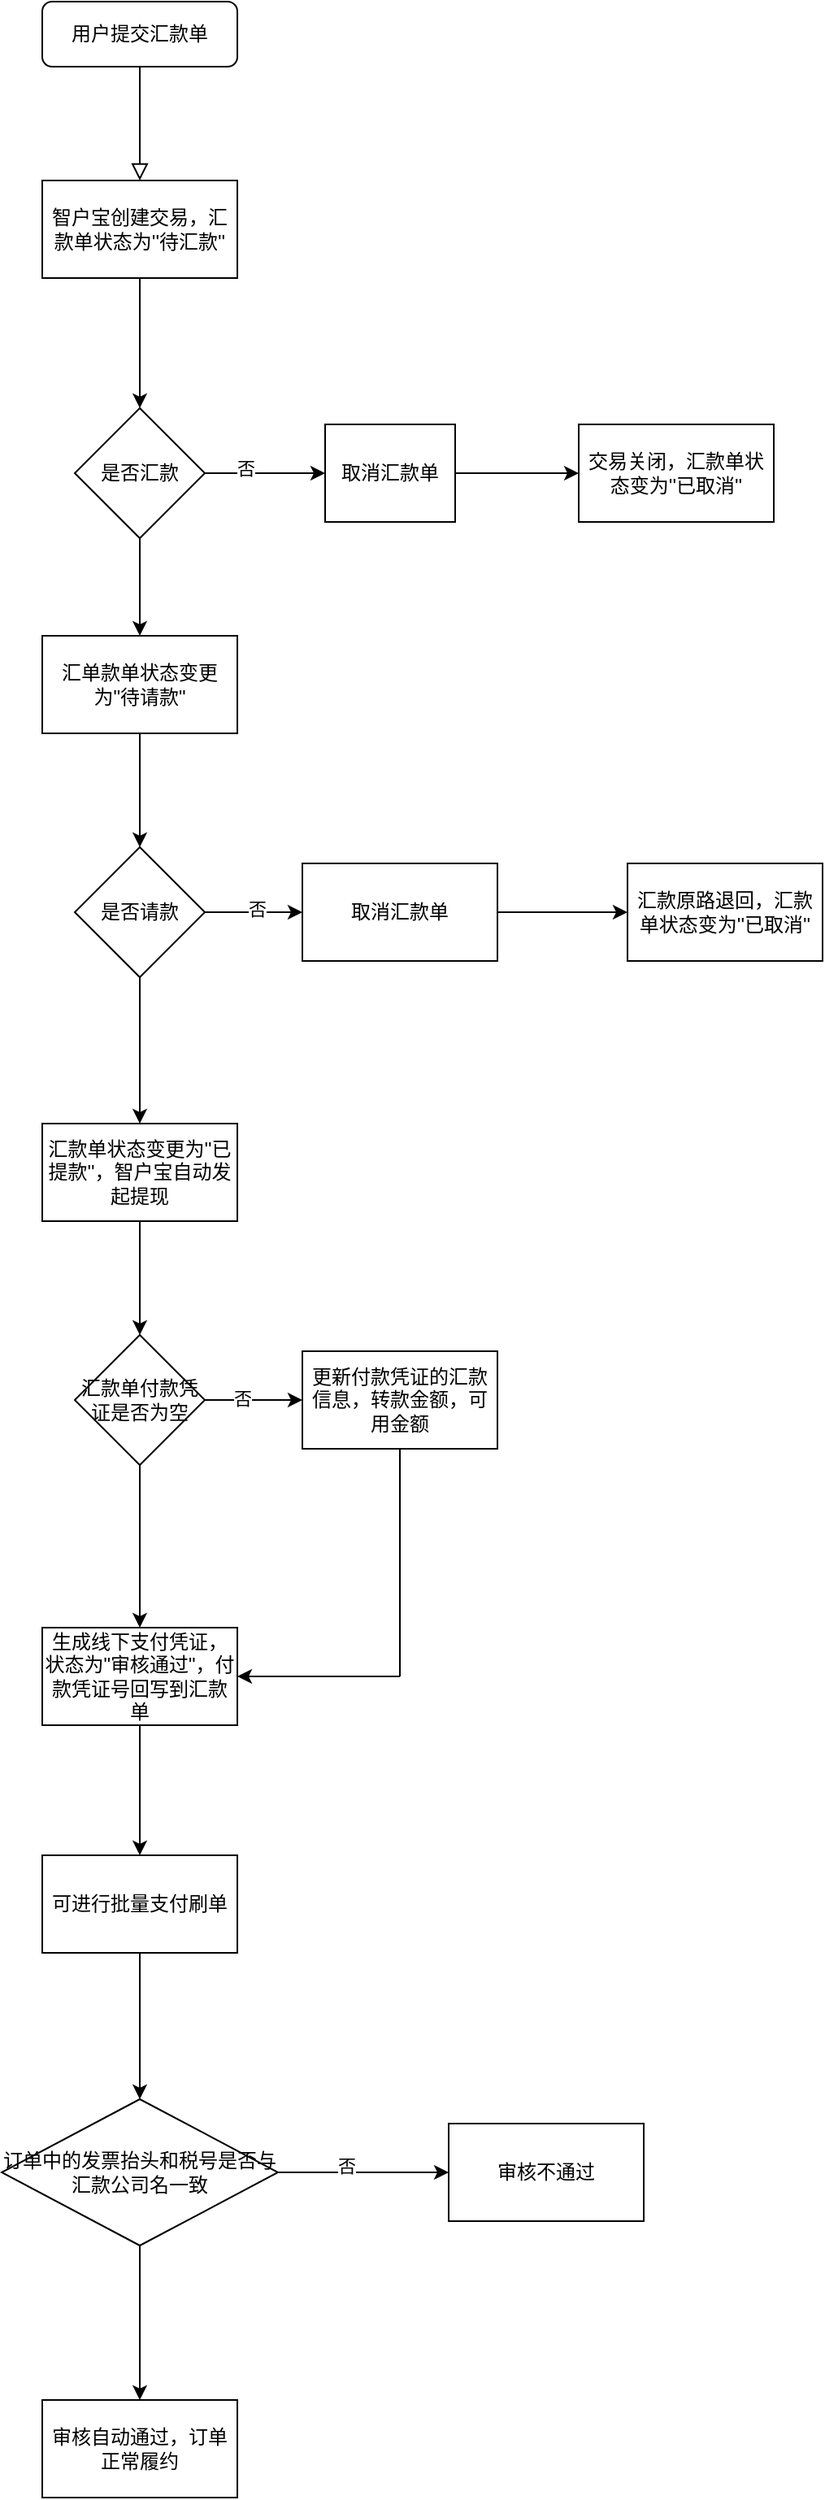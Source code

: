 <mxfile version="20.6.0" type="github">
  <diagram id="C5RBs43oDa-KdzZeNtuy" name="Page-1">
    <mxGraphModel dx="815" dy="542" grid="1" gridSize="10" guides="1" tooltips="1" connect="1" arrows="1" fold="1" page="1" pageScale="1" pageWidth="827" pageHeight="1169" math="0" shadow="0">
      <root>
        <mxCell id="WIyWlLk6GJQsqaUBKTNV-0" />
        <mxCell id="WIyWlLk6GJQsqaUBKTNV-1" parent="WIyWlLk6GJQsqaUBKTNV-0" />
        <mxCell id="WIyWlLk6GJQsqaUBKTNV-2" value="" style="rounded=0;html=1;jettySize=auto;orthogonalLoop=1;fontSize=11;endArrow=block;endFill=0;endSize=8;strokeWidth=1;shadow=0;labelBackgroundColor=none;edgeStyle=orthogonalEdgeStyle;" parent="WIyWlLk6GJQsqaUBKTNV-1" source="WIyWlLk6GJQsqaUBKTNV-3" edge="1">
          <mxGeometry relative="1" as="geometry">
            <mxPoint x="220" y="170" as="targetPoint" />
          </mxGeometry>
        </mxCell>
        <mxCell id="WIyWlLk6GJQsqaUBKTNV-3" value="用户提交汇款单" style="rounded=1;whiteSpace=wrap;html=1;fontSize=12;glass=0;strokeWidth=1;shadow=0;" parent="WIyWlLk6GJQsqaUBKTNV-1" vertex="1">
          <mxGeometry x="160" y="60" width="120" height="40" as="geometry" />
        </mxCell>
        <mxCell id="jxHOd6wvDyINd-V9LC7c-0" value="智户宝创建交易，汇款单状态为&#39;&#39;待汇款&#39;&#39;" style="rounded=0;whiteSpace=wrap;html=1;" parent="WIyWlLk6GJQsqaUBKTNV-1" vertex="1">
          <mxGeometry x="160" y="170" width="120" height="60" as="geometry" />
        </mxCell>
        <mxCell id="jxHOd6wvDyINd-V9LC7c-4" value="" style="edgeStyle=orthogonalEdgeStyle;rounded=0;orthogonalLoop=1;jettySize=auto;html=1;exitX=0.5;exitY=1;exitDx=0;exitDy=0;" parent="WIyWlLk6GJQsqaUBKTNV-1" source="jxHOd6wvDyINd-V9LC7c-6" target="jxHOd6wvDyINd-V9LC7c-3" edge="1">
          <mxGeometry relative="1" as="geometry">
            <mxPoint x="220" y="555" as="sourcePoint" />
          </mxGeometry>
        </mxCell>
        <mxCell id="jxHOd6wvDyINd-V9LC7c-16" value="" style="edgeStyle=orthogonalEdgeStyle;rounded=0;orthogonalLoop=1;jettySize=auto;html=1;" parent="WIyWlLk6GJQsqaUBKTNV-1" source="jxHOd6wvDyINd-V9LC7c-3" target="jxHOd6wvDyINd-V9LC7c-15" edge="1">
          <mxGeometry relative="1" as="geometry" />
        </mxCell>
        <mxCell id="jxHOd6wvDyINd-V9LC7c-3" value="汇单款单状态变更为&quot;待请款&quot;" style="whiteSpace=wrap;html=1;rounded=0;" parent="WIyWlLk6GJQsqaUBKTNV-1" vertex="1">
          <mxGeometry x="160" y="450" width="120" height="60" as="geometry" />
        </mxCell>
        <mxCell id="jxHOd6wvDyINd-V9LC7c-9" value="" style="edgeStyle=orthogonalEdgeStyle;rounded=0;orthogonalLoop=1;jettySize=auto;html=1;" parent="WIyWlLk6GJQsqaUBKTNV-1" source="jxHOd6wvDyINd-V9LC7c-6" target="jxHOd6wvDyINd-V9LC7c-8" edge="1">
          <mxGeometry relative="1" as="geometry" />
        </mxCell>
        <mxCell id="jxHOd6wvDyINd-V9LC7c-10" value="否" style="edgeLabel;html=1;align=center;verticalAlign=middle;resizable=0;points=[];" parent="jxHOd6wvDyINd-V9LC7c-9" vertex="1" connectable="0">
          <mxGeometry x="-0.342" y="3" relative="1" as="geometry">
            <mxPoint as="offset" />
          </mxGeometry>
        </mxCell>
        <mxCell id="jxHOd6wvDyINd-V9LC7c-6" value="是否汇款" style="rhombus;whiteSpace=wrap;html=1;rounded=0;" parent="WIyWlLk6GJQsqaUBKTNV-1" vertex="1">
          <mxGeometry x="180" y="310" width="80" height="80" as="geometry" />
        </mxCell>
        <mxCell id="jxHOd6wvDyINd-V9LC7c-7" value="" style="endArrow=classic;html=1;rounded=0;exitX=0.5;exitY=1;exitDx=0;exitDy=0;entryX=0.5;entryY=0;entryDx=0;entryDy=0;" parent="WIyWlLk6GJQsqaUBKTNV-1" source="jxHOd6wvDyINd-V9LC7c-0" target="jxHOd6wvDyINd-V9LC7c-6" edge="1">
          <mxGeometry width="50" height="50" relative="1" as="geometry">
            <mxPoint x="390" y="370" as="sourcePoint" />
            <mxPoint x="440" y="320" as="targetPoint" />
          </mxGeometry>
        </mxCell>
        <mxCell id="jxHOd6wvDyINd-V9LC7c-12" value="" style="edgeStyle=orthogonalEdgeStyle;rounded=0;orthogonalLoop=1;jettySize=auto;html=1;" parent="WIyWlLk6GJQsqaUBKTNV-1" source="jxHOd6wvDyINd-V9LC7c-8" target="jxHOd6wvDyINd-V9LC7c-11" edge="1">
          <mxGeometry relative="1" as="geometry" />
        </mxCell>
        <mxCell id="jxHOd6wvDyINd-V9LC7c-8" value="取消汇款单" style="whiteSpace=wrap;html=1;rounded=0;" parent="WIyWlLk6GJQsqaUBKTNV-1" vertex="1">
          <mxGeometry x="334" y="320" width="80" height="60" as="geometry" />
        </mxCell>
        <mxCell id="jxHOd6wvDyINd-V9LC7c-11" value="交易关闭，汇款单状态变为&#39;&#39;已取消&#39;&#39;" style="whiteSpace=wrap;html=1;rounded=0;" parent="WIyWlLk6GJQsqaUBKTNV-1" vertex="1">
          <mxGeometry x="490" y="320" width="120" height="60" as="geometry" />
        </mxCell>
        <mxCell id="jxHOd6wvDyINd-V9LC7c-18" value="" style="edgeStyle=orthogonalEdgeStyle;rounded=0;orthogonalLoop=1;jettySize=auto;html=1;" parent="WIyWlLk6GJQsqaUBKTNV-1" source="jxHOd6wvDyINd-V9LC7c-15" target="jxHOd6wvDyINd-V9LC7c-17" edge="1">
          <mxGeometry relative="1" as="geometry" />
        </mxCell>
        <mxCell id="jxHOd6wvDyINd-V9LC7c-21" value="否" style="edgeLabel;html=1;align=center;verticalAlign=middle;resizable=0;points=[];" parent="jxHOd6wvDyINd-V9LC7c-18" vertex="1" connectable="0">
          <mxGeometry x="0.058" y="2" relative="1" as="geometry">
            <mxPoint as="offset" />
          </mxGeometry>
        </mxCell>
        <mxCell id="jxHOd6wvDyINd-V9LC7c-25" value="" style="edgeStyle=orthogonalEdgeStyle;rounded=0;orthogonalLoop=1;jettySize=auto;html=1;" parent="WIyWlLk6GJQsqaUBKTNV-1" source="jxHOd6wvDyINd-V9LC7c-15" target="jxHOd6wvDyINd-V9LC7c-24" edge="1">
          <mxGeometry relative="1" as="geometry" />
        </mxCell>
        <mxCell id="jxHOd6wvDyINd-V9LC7c-15" value="是否请款" style="rhombus;whiteSpace=wrap;html=1;rounded=0;" parent="WIyWlLk6GJQsqaUBKTNV-1" vertex="1">
          <mxGeometry x="180" y="580" width="80" height="80" as="geometry" />
        </mxCell>
        <mxCell id="jxHOd6wvDyINd-V9LC7c-23" value="" style="edgeStyle=orthogonalEdgeStyle;rounded=0;orthogonalLoop=1;jettySize=auto;html=1;" parent="WIyWlLk6GJQsqaUBKTNV-1" source="jxHOd6wvDyINd-V9LC7c-17" target="jxHOd6wvDyINd-V9LC7c-22" edge="1">
          <mxGeometry relative="1" as="geometry" />
        </mxCell>
        <mxCell id="jxHOd6wvDyINd-V9LC7c-17" value="取消汇款单" style="whiteSpace=wrap;html=1;rounded=0;" parent="WIyWlLk6GJQsqaUBKTNV-1" vertex="1">
          <mxGeometry x="320" y="590" width="120" height="60" as="geometry" />
        </mxCell>
        <mxCell id="jxHOd6wvDyINd-V9LC7c-22" value="汇款原路退回，汇款单状态变为&#39;&#39;已取消&#39;&#39;" style="whiteSpace=wrap;html=1;rounded=0;" parent="WIyWlLk6GJQsqaUBKTNV-1" vertex="1">
          <mxGeometry x="520" y="590" width="120" height="60" as="geometry" />
        </mxCell>
        <mxCell id="rYNuNte5FlujtF33tFsd-9" value="" style="edgeStyle=orthogonalEdgeStyle;rounded=0;orthogonalLoop=1;jettySize=auto;html=1;" edge="1" parent="WIyWlLk6GJQsqaUBKTNV-1" source="jxHOd6wvDyINd-V9LC7c-24" target="rYNuNte5FlujtF33tFsd-8">
          <mxGeometry relative="1" as="geometry" />
        </mxCell>
        <mxCell id="jxHOd6wvDyINd-V9LC7c-24" value="汇款单状态变更为&#39;&#39;已提款&#39;&#39;，智户宝自动发起提现" style="whiteSpace=wrap;html=1;rounded=0;" parent="WIyWlLk6GJQsqaUBKTNV-1" vertex="1">
          <mxGeometry x="160" y="750" width="120" height="60" as="geometry" />
        </mxCell>
        <mxCell id="rYNuNte5FlujtF33tFsd-1" value="" style="edgeStyle=orthogonalEdgeStyle;rounded=0;orthogonalLoop=1;jettySize=auto;html=1;" edge="1" parent="WIyWlLk6GJQsqaUBKTNV-1" source="jxHOd6wvDyINd-V9LC7c-26" target="rYNuNte5FlujtF33tFsd-0">
          <mxGeometry relative="1" as="geometry" />
        </mxCell>
        <mxCell id="jxHOd6wvDyINd-V9LC7c-26" value="生成线下支付凭证，状态为&quot;审核通过&quot;，付款凭证号回写到汇款单" style="whiteSpace=wrap;html=1;rounded=0;" parent="WIyWlLk6GJQsqaUBKTNV-1" vertex="1">
          <mxGeometry x="160" y="1060" width="120" height="60" as="geometry" />
        </mxCell>
        <mxCell id="rYNuNte5FlujtF33tFsd-3" value="" style="edgeStyle=orthogonalEdgeStyle;rounded=0;orthogonalLoop=1;jettySize=auto;html=1;" edge="1" parent="WIyWlLk6GJQsqaUBKTNV-1" source="rYNuNte5FlujtF33tFsd-0" target="rYNuNte5FlujtF33tFsd-2">
          <mxGeometry relative="1" as="geometry" />
        </mxCell>
        <mxCell id="rYNuNte5FlujtF33tFsd-0" value="可进行批量支付刷单" style="whiteSpace=wrap;html=1;rounded=0;" vertex="1" parent="WIyWlLk6GJQsqaUBKTNV-1">
          <mxGeometry x="160" y="1200" width="120" height="60" as="geometry" />
        </mxCell>
        <mxCell id="rYNuNte5FlujtF33tFsd-5" value="" style="edgeStyle=orthogonalEdgeStyle;rounded=0;orthogonalLoop=1;jettySize=auto;html=1;" edge="1" parent="WIyWlLk6GJQsqaUBKTNV-1" source="rYNuNte5FlujtF33tFsd-2" target="rYNuNte5FlujtF33tFsd-4">
          <mxGeometry relative="1" as="geometry" />
        </mxCell>
        <mxCell id="rYNuNte5FlujtF33tFsd-22" value="否" style="edgeLabel;html=1;align=center;verticalAlign=middle;resizable=0;points=[];" vertex="1" connectable="0" parent="rYNuNte5FlujtF33tFsd-5">
          <mxGeometry x="-0.205" y="4" relative="1" as="geometry">
            <mxPoint as="offset" />
          </mxGeometry>
        </mxCell>
        <mxCell id="rYNuNte5FlujtF33tFsd-7" value="" style="edgeStyle=orthogonalEdgeStyle;rounded=0;orthogonalLoop=1;jettySize=auto;html=1;" edge="1" parent="WIyWlLk6GJQsqaUBKTNV-1" source="rYNuNte5FlujtF33tFsd-2" target="rYNuNte5FlujtF33tFsd-6">
          <mxGeometry relative="1" as="geometry" />
        </mxCell>
        <mxCell id="rYNuNte5FlujtF33tFsd-2" value="订单中的发票抬头和税号是否与汇款公司名一致" style="rhombus;whiteSpace=wrap;html=1;rounded=0;" vertex="1" parent="WIyWlLk6GJQsqaUBKTNV-1">
          <mxGeometry x="135" y="1350" width="170" height="90" as="geometry" />
        </mxCell>
        <mxCell id="rYNuNte5FlujtF33tFsd-4" value="审核不通过" style="whiteSpace=wrap;html=1;rounded=0;" vertex="1" parent="WIyWlLk6GJQsqaUBKTNV-1">
          <mxGeometry x="410" y="1365" width="120" height="60" as="geometry" />
        </mxCell>
        <mxCell id="rYNuNte5FlujtF33tFsd-6" value="审核自动通过，订单正常履约" style="whiteSpace=wrap;html=1;rounded=0;" vertex="1" parent="WIyWlLk6GJQsqaUBKTNV-1">
          <mxGeometry x="160" y="1535" width="120" height="60" as="geometry" />
        </mxCell>
        <mxCell id="rYNuNte5FlujtF33tFsd-13" value="" style="edgeStyle=orthogonalEdgeStyle;rounded=0;orthogonalLoop=1;jettySize=auto;html=1;" edge="1" parent="WIyWlLk6GJQsqaUBKTNV-1" source="rYNuNte5FlujtF33tFsd-8" target="rYNuNte5FlujtF33tFsd-12">
          <mxGeometry relative="1" as="geometry" />
        </mxCell>
        <mxCell id="rYNuNte5FlujtF33tFsd-14" value="否" style="edgeLabel;html=1;align=center;verticalAlign=middle;resizable=0;points=[];" vertex="1" connectable="0" parent="rYNuNte5FlujtF33tFsd-13">
          <mxGeometry x="-0.242" y="1" relative="1" as="geometry">
            <mxPoint as="offset" />
          </mxGeometry>
        </mxCell>
        <mxCell id="rYNuNte5FlujtF33tFsd-8" value="汇款单付款凭证是否为空" style="rhombus;whiteSpace=wrap;html=1;rounded=0;" vertex="1" parent="WIyWlLk6GJQsqaUBKTNV-1">
          <mxGeometry x="180" y="880" width="80" height="80" as="geometry" />
        </mxCell>
        <mxCell id="rYNuNte5FlujtF33tFsd-10" value="" style="endArrow=classic;html=1;rounded=0;exitX=0.5;exitY=1;exitDx=0;exitDy=0;entryX=0.5;entryY=0;entryDx=0;entryDy=0;" edge="1" parent="WIyWlLk6GJQsqaUBKTNV-1" source="rYNuNte5FlujtF33tFsd-8" target="jxHOd6wvDyINd-V9LC7c-26">
          <mxGeometry width="50" height="50" relative="1" as="geometry">
            <mxPoint x="410" y="1030" as="sourcePoint" />
            <mxPoint x="460" y="980" as="targetPoint" />
          </mxGeometry>
        </mxCell>
        <mxCell id="rYNuNte5FlujtF33tFsd-12" value="更新付款凭证的汇款信息，转款金额，可用金额" style="whiteSpace=wrap;html=1;rounded=0;" vertex="1" parent="WIyWlLk6GJQsqaUBKTNV-1">
          <mxGeometry x="320" y="890" width="120" height="60" as="geometry" />
        </mxCell>
        <mxCell id="rYNuNte5FlujtF33tFsd-20" value="" style="endArrow=none;html=1;rounded=0;entryX=0.5;entryY=1;entryDx=0;entryDy=0;" edge="1" parent="WIyWlLk6GJQsqaUBKTNV-1" target="rYNuNte5FlujtF33tFsd-12">
          <mxGeometry width="50" height="50" relative="1" as="geometry">
            <mxPoint x="380" y="1090" as="sourcePoint" />
            <mxPoint x="430" y="990" as="targetPoint" />
          </mxGeometry>
        </mxCell>
        <mxCell id="rYNuNte5FlujtF33tFsd-21" value="" style="endArrow=classic;html=1;rounded=0;entryX=1;entryY=0.5;entryDx=0;entryDy=0;" edge="1" parent="WIyWlLk6GJQsqaUBKTNV-1" target="jxHOd6wvDyINd-V9LC7c-26">
          <mxGeometry width="50" height="50" relative="1" as="geometry">
            <mxPoint x="380" y="1090" as="sourcePoint" />
            <mxPoint x="440" y="990" as="targetPoint" />
          </mxGeometry>
        </mxCell>
      </root>
    </mxGraphModel>
  </diagram>
</mxfile>

